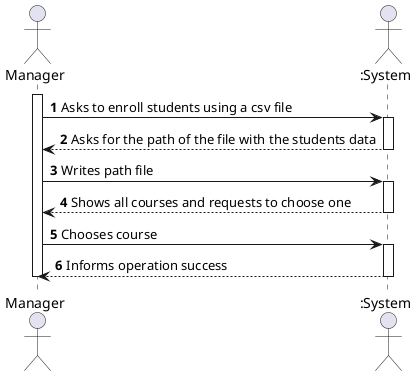 @startuml

autonumber
actor "Manager" as MNG
actor ":System" as SYS

activate MNG
MNG -> SYS : Asks to enroll students using a csv file
activate SYS
SYS --> MNG : Asks for the path of the file with the students data
deactivate SYS
MNG -> SYS : Writes path file
activate SYS
SYS --> MNG : Shows all courses and requests to choose one
deactivate SYS
MNG -> SYS : Chooses course
activate SYS
SYS --> MNG : Informs operation success
deactivate SYS

deactivate MNG

@enduml